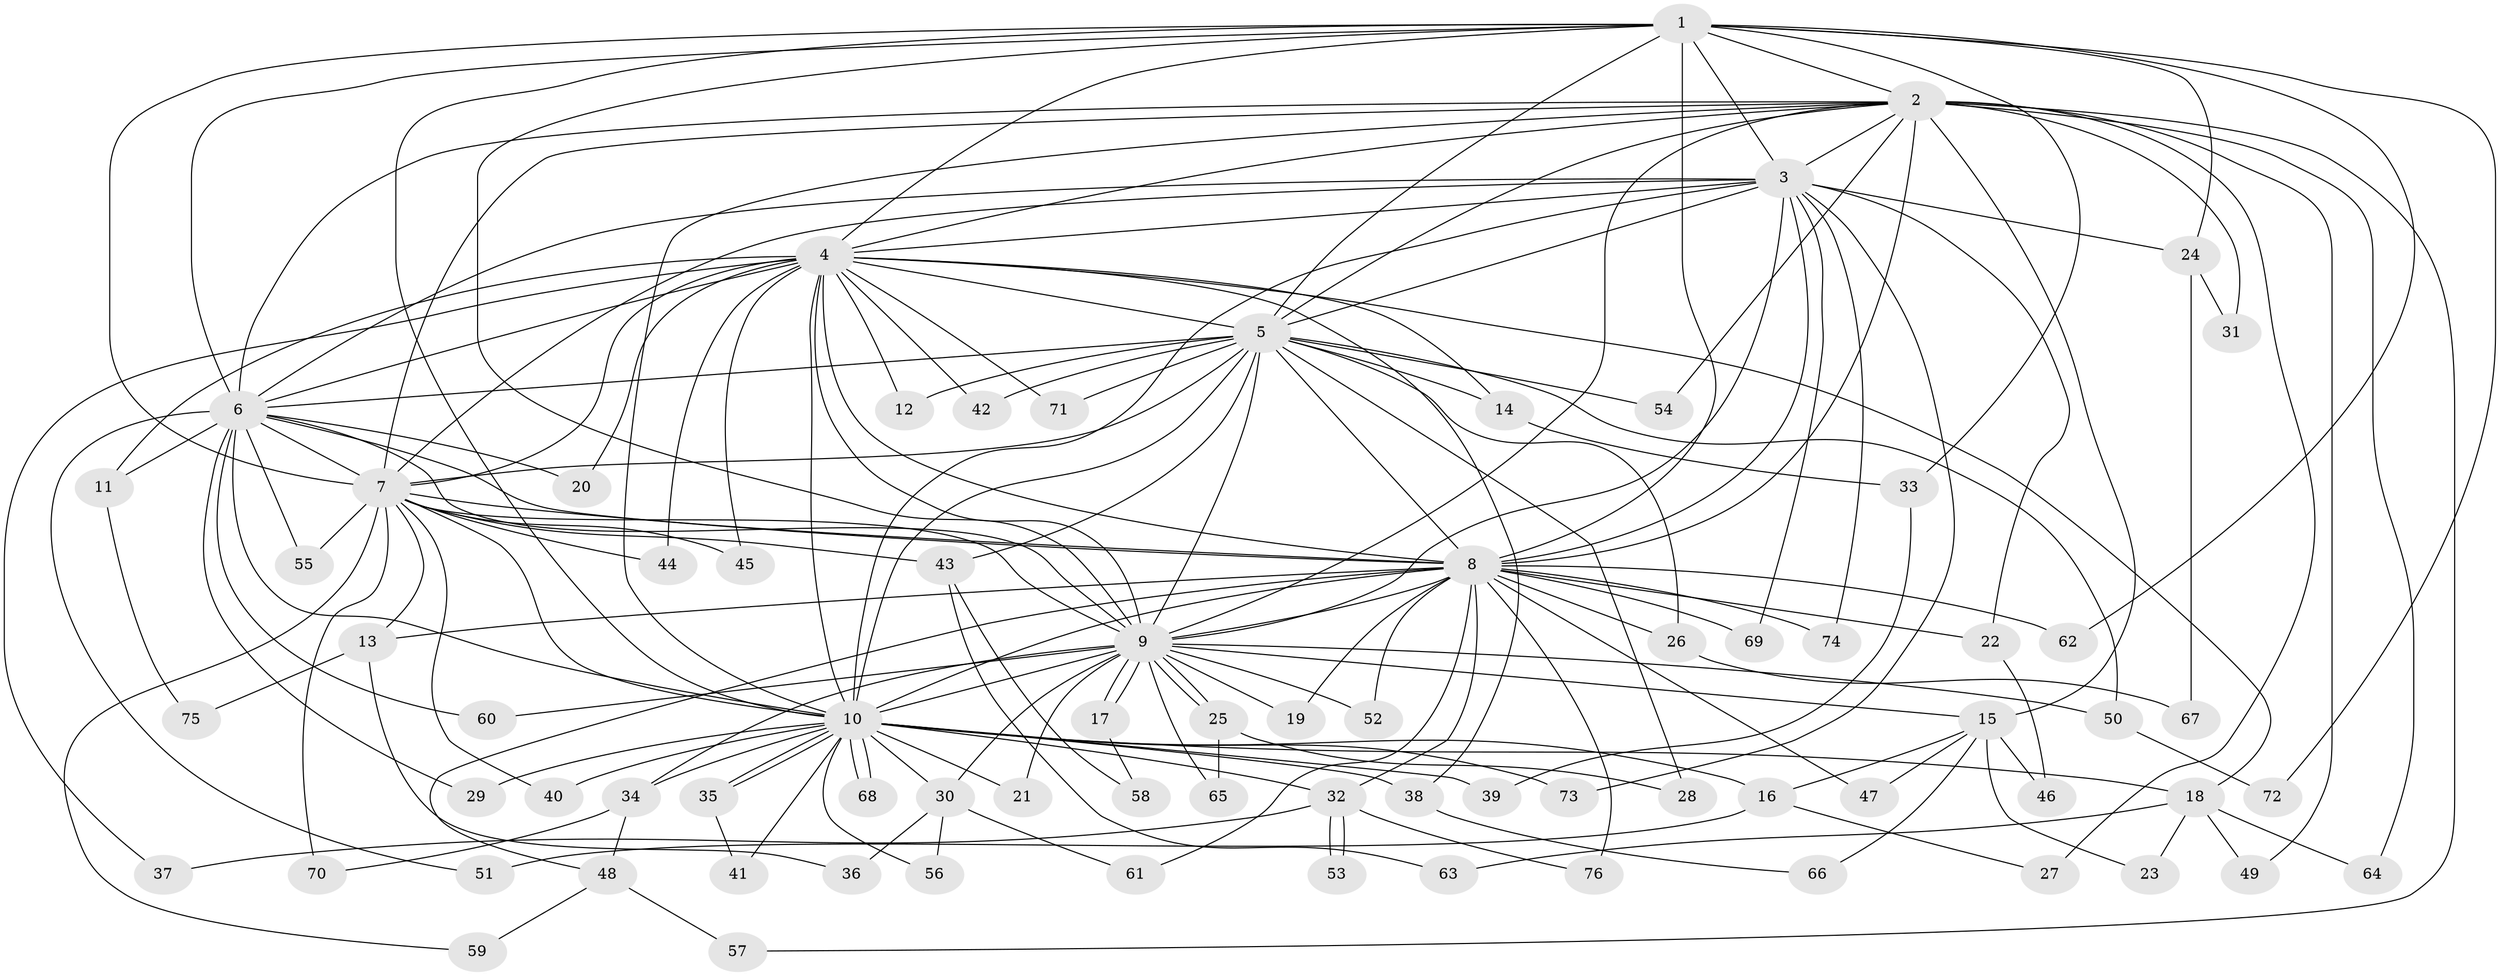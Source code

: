 // Generated by graph-tools (version 1.1) at 2025/25/03/09/25 03:25:49]
// undirected, 76 vertices, 177 edges
graph export_dot {
graph [start="1"]
  node [color=gray90,style=filled];
  1;
  2;
  3;
  4;
  5;
  6;
  7;
  8;
  9;
  10;
  11;
  12;
  13;
  14;
  15;
  16;
  17;
  18;
  19;
  20;
  21;
  22;
  23;
  24;
  25;
  26;
  27;
  28;
  29;
  30;
  31;
  32;
  33;
  34;
  35;
  36;
  37;
  38;
  39;
  40;
  41;
  42;
  43;
  44;
  45;
  46;
  47;
  48;
  49;
  50;
  51;
  52;
  53;
  54;
  55;
  56;
  57;
  58;
  59;
  60;
  61;
  62;
  63;
  64;
  65;
  66;
  67;
  68;
  69;
  70;
  71;
  72;
  73;
  74;
  75;
  76;
  1 -- 2;
  1 -- 3;
  1 -- 4;
  1 -- 5;
  1 -- 6;
  1 -- 7;
  1 -- 8;
  1 -- 9;
  1 -- 10;
  1 -- 24;
  1 -- 33;
  1 -- 62;
  1 -- 72;
  2 -- 3;
  2 -- 4;
  2 -- 5;
  2 -- 6;
  2 -- 7;
  2 -- 8;
  2 -- 9;
  2 -- 10;
  2 -- 15;
  2 -- 27;
  2 -- 31;
  2 -- 49;
  2 -- 54;
  2 -- 57;
  2 -- 64;
  3 -- 4;
  3 -- 5;
  3 -- 6;
  3 -- 7;
  3 -- 8;
  3 -- 9;
  3 -- 10;
  3 -- 22;
  3 -- 24;
  3 -- 69;
  3 -- 73;
  3 -- 74;
  4 -- 5;
  4 -- 6;
  4 -- 7;
  4 -- 8;
  4 -- 9;
  4 -- 10;
  4 -- 11;
  4 -- 12;
  4 -- 14;
  4 -- 18;
  4 -- 20;
  4 -- 37;
  4 -- 38;
  4 -- 42;
  4 -- 44;
  4 -- 45;
  4 -- 71;
  5 -- 6;
  5 -- 7;
  5 -- 8;
  5 -- 9;
  5 -- 10;
  5 -- 12;
  5 -- 14;
  5 -- 26;
  5 -- 28;
  5 -- 42;
  5 -- 43;
  5 -- 50;
  5 -- 54;
  5 -- 71;
  6 -- 7;
  6 -- 8;
  6 -- 9;
  6 -- 10;
  6 -- 11;
  6 -- 20;
  6 -- 29;
  6 -- 51;
  6 -- 55;
  6 -- 60;
  7 -- 8;
  7 -- 9;
  7 -- 10;
  7 -- 13;
  7 -- 40;
  7 -- 43;
  7 -- 44;
  7 -- 45;
  7 -- 55;
  7 -- 59;
  7 -- 70;
  8 -- 9;
  8 -- 10;
  8 -- 13;
  8 -- 19;
  8 -- 22;
  8 -- 26;
  8 -- 32;
  8 -- 47;
  8 -- 48;
  8 -- 52;
  8 -- 61;
  8 -- 62;
  8 -- 69;
  8 -- 74;
  8 -- 76;
  9 -- 10;
  9 -- 15;
  9 -- 17;
  9 -- 17;
  9 -- 19;
  9 -- 21;
  9 -- 25;
  9 -- 25;
  9 -- 30;
  9 -- 34;
  9 -- 50;
  9 -- 52;
  9 -- 60;
  9 -- 65;
  10 -- 16;
  10 -- 18;
  10 -- 21;
  10 -- 29;
  10 -- 30;
  10 -- 32;
  10 -- 34;
  10 -- 35;
  10 -- 35;
  10 -- 38;
  10 -- 39;
  10 -- 40;
  10 -- 41;
  10 -- 56;
  10 -- 68;
  10 -- 68;
  10 -- 73;
  11 -- 75;
  13 -- 36;
  13 -- 75;
  14 -- 33;
  15 -- 16;
  15 -- 23;
  15 -- 46;
  15 -- 47;
  15 -- 66;
  16 -- 27;
  16 -- 51;
  17 -- 58;
  18 -- 23;
  18 -- 49;
  18 -- 63;
  18 -- 64;
  22 -- 46;
  24 -- 31;
  24 -- 67;
  25 -- 28;
  25 -- 65;
  26 -- 67;
  30 -- 36;
  30 -- 56;
  30 -- 61;
  32 -- 37;
  32 -- 53;
  32 -- 53;
  32 -- 76;
  33 -- 39;
  34 -- 48;
  34 -- 70;
  35 -- 41;
  38 -- 66;
  43 -- 58;
  43 -- 63;
  48 -- 57;
  48 -- 59;
  50 -- 72;
}
